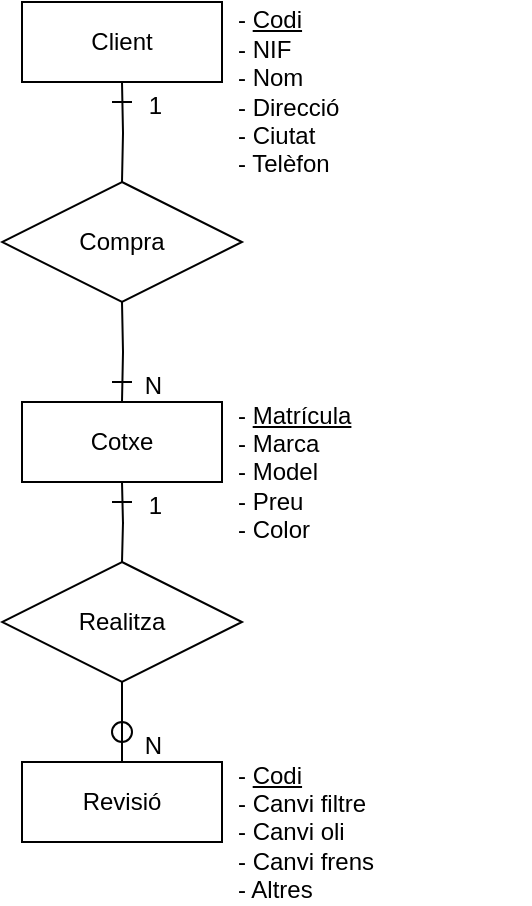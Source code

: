 <mxfile version="20.3.3" type="device"><diagram id="R2lEEEUBdFMjLlhIrx00" name="Page-1"><mxGraphModel dx="1422" dy="749" grid="1" gridSize="10" guides="1" tooltips="1" connect="1" arrows="1" fold="1" page="1" pageScale="1" pageWidth="827" pageHeight="1169" math="0" shadow="0" extFonts="Permanent Marker^https://fonts.googleapis.com/css?family=Permanent+Marker"><root><mxCell id="0"/><mxCell id="1" parent="0"/><mxCell id="50J7ROvSwpcsz0hMdc_j-27" value="Client" style="whiteSpace=wrap;html=1;align=center;" parent="1" vertex="1"><mxGeometry x="320" y="70" width="100" height="40" as="geometry"/></mxCell><mxCell id="50J7ROvSwpcsz0hMdc_j-29" value="&lt;div&gt;- &lt;u&gt;Codi&lt;/u&gt;&lt;/div&gt;&lt;div&gt;- NIF&lt;br&gt;&lt;/div&gt;&lt;div&gt;- Nom&lt;u&gt;&lt;br&gt;&lt;/u&gt;&lt;/div&gt;&lt;div&gt;- Direcció&lt;/div&gt;&lt;div&gt;- Ciutat&lt;br&gt;&lt;/div&gt;&lt;div&gt;- Telèfon&lt;/div&gt;" style="text;html=1;strokeColor=none;fillColor=none;align=left;verticalAlign=middle;whiteSpace=wrap;rounded=0;imageVerticalAlign=top;perimeter=none;" parent="1" vertex="1"><mxGeometry x="426" y="70" width="148" height="90" as="geometry"/></mxCell><mxCell id="50J7ROvSwpcsz0hMdc_j-30" value="Cotxe" style="whiteSpace=wrap;html=1;align=center;" parent="1" vertex="1"><mxGeometry x="320" y="270" width="100" height="40" as="geometry"/></mxCell><mxCell id="50J7ROvSwpcsz0hMdc_j-31" value="" style="endArrow=none;html=1;rounded=0;strokeColor=default;" parent="1" edge="1"><mxGeometry width="50" height="50" relative="1" as="geometry"><mxPoint x="365" y="320.0" as="sourcePoint"/><mxPoint x="375" y="320.0" as="targetPoint"/></mxGeometry></mxCell><mxCell id="50J7ROvSwpcsz0hMdc_j-33" style="edgeStyle=orthogonalEdgeStyle;rounded=0;orthogonalLoop=1;jettySize=auto;html=1;exitX=0.5;exitY=0;exitDx=0;exitDy=0;entryX=0.5;entryY=1;entryDx=0;entryDy=0;strokeColor=default;endArrow=none;endFill=0;" parent="1" target="50J7ROvSwpcsz0hMdc_j-34" edge="1"><mxGeometry relative="1" as="geometry"><mxPoint x="370" y="270.0" as="sourcePoint"/></mxGeometry></mxCell><mxCell id="50J7ROvSwpcsz0hMdc_j-34" value="Compra" style="shape=rhombus;perimeter=rhombusPerimeter;whiteSpace=wrap;html=1;align=center;" parent="1" vertex="1"><mxGeometry x="310" y="160" width="120" height="60" as="geometry"/></mxCell><mxCell id="50J7ROvSwpcsz0hMdc_j-35" value="" style="endArrow=none;html=1;rounded=0;strokeColor=default;" parent="1" edge="1"><mxGeometry width="50" height="50" relative="1" as="geometry"><mxPoint x="375" y="260.0" as="sourcePoint"/><mxPoint x="365" y="260.0" as="targetPoint"/></mxGeometry></mxCell><mxCell id="50J7ROvSwpcsz0hMdc_j-36" value="" style="endArrow=none;html=1;rounded=0;strokeColor=default;" parent="1" edge="1"><mxGeometry width="50" height="50" relative="1" as="geometry"><mxPoint x="365" y="120" as="sourcePoint"/><mxPoint x="375" y="120" as="targetPoint"/></mxGeometry></mxCell><mxCell id="50J7ROvSwpcsz0hMdc_j-38" value="1" style="resizable=0;html=1;align=right;verticalAlign=bottom;fillColor=none;" parent="1" connectable="0" vertex="1"><mxGeometry x="390" y="130.004" as="geometry"/></mxCell><mxCell id="50J7ROvSwpcsz0hMdc_j-39" value="" style="edgeStyle=orthogonalEdgeStyle;rounded=0;orthogonalLoop=1;jettySize=auto;html=1;exitX=0.5;exitY=1;exitDx=0;exitDy=0;entryX=0.5;entryY=0;entryDx=0;entryDy=0;strokeColor=default;endArrow=none;endFill=0;" parent="1" target="50J7ROvSwpcsz0hMdc_j-34" edge="1"><mxGeometry relative="1" as="geometry"><mxPoint x="370" y="110" as="sourcePoint"/><mxPoint x="370" y="120" as="targetPoint"/></mxGeometry></mxCell><mxCell id="50J7ROvSwpcsz0hMdc_j-42" value="N" style="resizable=0;html=1;align=right;verticalAlign=bottom;fillColor=none;" parent="1" connectable="0" vertex="1"><mxGeometry x="390" y="270.004" as="geometry"/></mxCell><mxCell id="50J7ROvSwpcsz0hMdc_j-50" value="Revisió" style="whiteSpace=wrap;html=1;align=center;" parent="1" vertex="1"><mxGeometry x="320" y="450" width="100" height="40" as="geometry"/></mxCell><mxCell id="50J7ROvSwpcsz0hMdc_j-54" value="Realitza" style="shape=rhombus;perimeter=rhombusPerimeter;whiteSpace=wrap;html=1;align=center;" parent="1" vertex="1"><mxGeometry x="310" y="350" width="120" height="60" as="geometry"/></mxCell><mxCell id="50J7ROvSwpcsz0hMdc_j-56" value="N" style="resizable=0;html=1;align=right;verticalAlign=bottom;fillColor=none;" parent="1" connectable="0" vertex="1"><mxGeometry x="390" y="450.004" as="geometry"/></mxCell><mxCell id="50J7ROvSwpcsz0hMdc_j-57" value="1" style="resizable=0;html=1;align=right;verticalAlign=bottom;fillColor=none;" parent="1" connectable="0" vertex="1"><mxGeometry x="390" y="330.004" as="geometry"/></mxCell><mxCell id="50J7ROvSwpcsz0hMdc_j-58" value="&lt;div&gt;- &lt;u&gt;Matrícula&lt;/u&gt;&lt;/div&gt;&lt;div&gt;- Marca&lt;/div&gt;&lt;div&gt;- Model&lt;/div&gt;&lt;div&gt;- Preu&lt;/div&gt;&lt;div&gt;- Color&lt;br&gt;&lt;u&gt;&lt;/u&gt;&lt;/div&gt;" style="text;html=1;strokeColor=none;fillColor=none;align=left;verticalAlign=middle;whiteSpace=wrap;rounded=0;imageVerticalAlign=top;perimeter=none;" parent="1" vertex="1"><mxGeometry x="426" y="270" width="140" height="70" as="geometry"/></mxCell><mxCell id="50J7ROvSwpcsz0hMdc_j-59" value="&lt;div&gt;- &lt;u&gt;Codi&lt;br&gt;&lt;/u&gt;&lt;/div&gt;&lt;div&gt;- Canvi filtre&lt;u&gt;&lt;br&gt;&lt;/u&gt;&lt;div&gt;- Canvi oli&lt;u&gt;&lt;br&gt;&lt;/u&gt;&lt;div&gt;- Canvi frens&lt;/div&gt;&lt;div&gt;- Altres&lt;br&gt;&lt;/div&gt;&lt;/div&gt;&lt;/div&gt;" style="text;html=1;strokeColor=none;fillColor=none;align=left;verticalAlign=middle;whiteSpace=wrap;rounded=0;imageVerticalAlign=top;perimeter=none;" parent="1" vertex="1"><mxGeometry x="426" y="450" width="148" height="70" as="geometry"/></mxCell><mxCell id="50J7ROvSwpcsz0hMdc_j-76" value="" style="ellipse;whiteSpace=wrap;html=1;aspect=fixed;fillColor=none;strokeColor=default;" parent="1" vertex="1"><mxGeometry x="365" y="430" width="10" height="10" as="geometry"/></mxCell><mxCell id="wHyBSddeaC620OsyOMSQ-1" style="edgeStyle=orthogonalEdgeStyle;rounded=0;orthogonalLoop=1;jettySize=auto;html=1;strokeColor=default;endArrow=none;endFill=0;" edge="1" parent="1"><mxGeometry relative="1" as="geometry"><mxPoint x="370" y="350" as="sourcePoint"/><mxPoint x="370" y="310" as="targetPoint"/></mxGeometry></mxCell><mxCell id="wHyBSddeaC620OsyOMSQ-3" style="edgeStyle=orthogonalEdgeStyle;rounded=0;orthogonalLoop=1;jettySize=auto;html=1;strokeColor=default;endArrow=none;endFill=0;exitX=0.5;exitY=0;exitDx=0;exitDy=0;" edge="1" parent="1" source="50J7ROvSwpcsz0hMdc_j-50"><mxGeometry relative="1" as="geometry"><mxPoint x="380" y="360" as="sourcePoint"/><mxPoint x="370" y="410" as="targetPoint"/></mxGeometry></mxCell></root></mxGraphModel></diagram></mxfile>